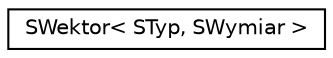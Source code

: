 digraph "Graficzna hierarchia klas"
{
  edge [fontname="Helvetica",fontsize="10",labelfontname="Helvetica",labelfontsize="10"];
  node [fontname="Helvetica",fontsize="10",shape=record];
  rankdir="LR";
  Node1 [label="SWektor\< STyp, SWymiar \>",height=0.2,width=0.4,color="black", fillcolor="white", style="filled",URL="$class_s_wektor.html",tooltip="Szablon klasy wektor parametryzowanej wymiarem i typem współrzędnych. "];
}

